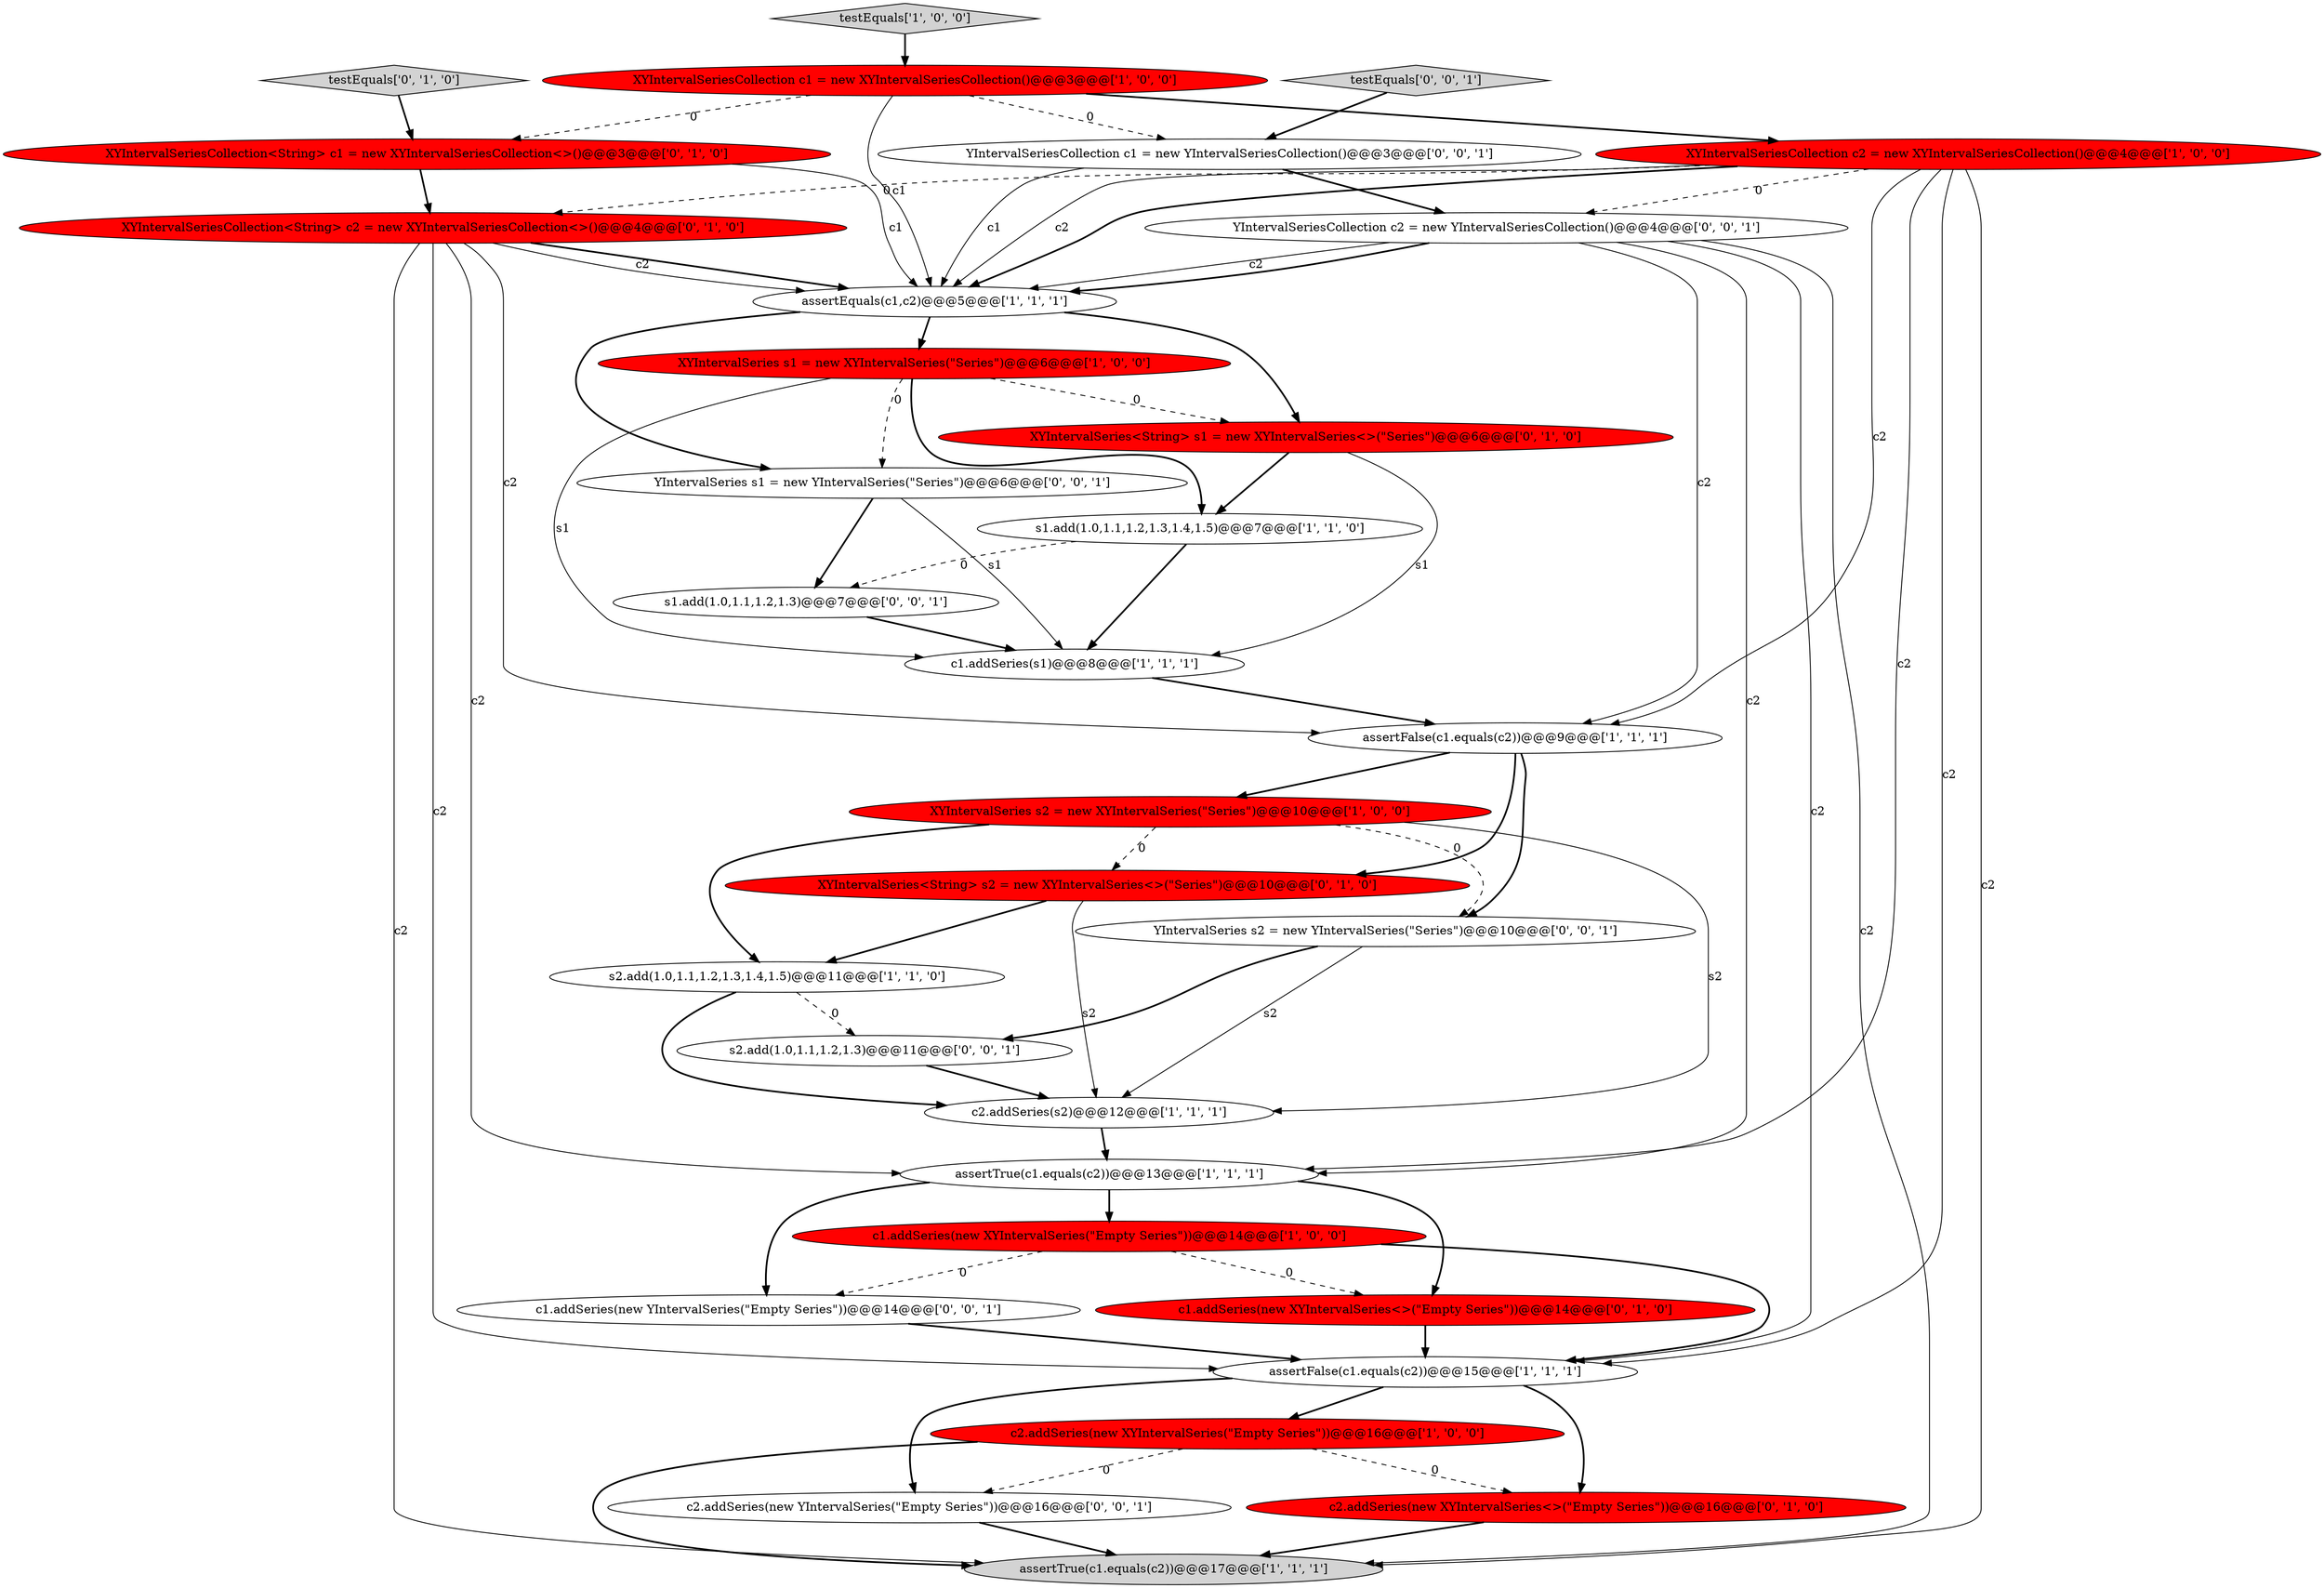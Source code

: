 digraph {
3 [style = filled, label = "s2.add(1.0,1.1,1.2,1.3,1.4,1.5)@@@11@@@['1', '1', '0']", fillcolor = white, shape = ellipse image = "AAA0AAABBB1BBB"];
23 [style = filled, label = "YIntervalSeriesCollection c2 = new YIntervalSeriesCollection()@@@4@@@['0', '0', '1']", fillcolor = white, shape = ellipse image = "AAA0AAABBB3BBB"];
6 [style = filled, label = "assertTrue(c1.equals(c2))@@@13@@@['1', '1', '1']", fillcolor = white, shape = ellipse image = "AAA0AAABBB1BBB"];
11 [style = filled, label = "testEquals['1', '0', '0']", fillcolor = lightgray, shape = diamond image = "AAA0AAABBB1BBB"];
27 [style = filled, label = "s1.add(1.0,1.1,1.2,1.3)@@@7@@@['0', '0', '1']", fillcolor = white, shape = ellipse image = "AAA0AAABBB3BBB"];
12 [style = filled, label = "c1.addSeries(s1)@@@8@@@['1', '1', '1']", fillcolor = white, shape = ellipse image = "AAA0AAABBB1BBB"];
4 [style = filled, label = "XYIntervalSeries s1 = new XYIntervalSeries(\"Series\")@@@6@@@['1', '0', '0']", fillcolor = red, shape = ellipse image = "AAA1AAABBB1BBB"];
17 [style = filled, label = "c2.addSeries(new XYIntervalSeries<>(\"Empty Series\"))@@@16@@@['0', '1', '0']", fillcolor = red, shape = ellipse image = "AAA1AAABBB2BBB"];
28 [style = filled, label = "YIntervalSeriesCollection c1 = new YIntervalSeriesCollection()@@@3@@@['0', '0', '1']", fillcolor = white, shape = ellipse image = "AAA0AAABBB3BBB"];
29 [style = filled, label = "YIntervalSeries s2 = new YIntervalSeries(\"Series\")@@@10@@@['0', '0', '1']", fillcolor = white, shape = ellipse image = "AAA0AAABBB3BBB"];
19 [style = filled, label = "XYIntervalSeriesCollection<String> c2 = new XYIntervalSeriesCollection<>()@@@4@@@['0', '1', '0']", fillcolor = red, shape = ellipse image = "AAA1AAABBB2BBB"];
22 [style = filled, label = "XYIntervalSeriesCollection<String> c1 = new XYIntervalSeriesCollection<>()@@@3@@@['0', '1', '0']", fillcolor = red, shape = ellipse image = "AAA1AAABBB2BBB"];
18 [style = filled, label = "XYIntervalSeries<String> s2 = new XYIntervalSeries<>(\"Series\")@@@10@@@['0', '1', '0']", fillcolor = red, shape = ellipse image = "AAA1AAABBB2BBB"];
24 [style = filled, label = "s2.add(1.0,1.1,1.2,1.3)@@@11@@@['0', '0', '1']", fillcolor = white, shape = ellipse image = "AAA0AAABBB3BBB"];
30 [style = filled, label = "c2.addSeries(new YIntervalSeries(\"Empty Series\"))@@@16@@@['0', '0', '1']", fillcolor = white, shape = ellipse image = "AAA0AAABBB3BBB"];
21 [style = filled, label = "XYIntervalSeries<String> s1 = new XYIntervalSeries<>(\"Series\")@@@6@@@['0', '1', '0']", fillcolor = red, shape = ellipse image = "AAA1AAABBB2BBB"];
31 [style = filled, label = "testEquals['0', '0', '1']", fillcolor = lightgray, shape = diamond image = "AAA0AAABBB3BBB"];
16 [style = filled, label = "testEquals['0', '1', '0']", fillcolor = lightgray, shape = diamond image = "AAA0AAABBB2BBB"];
14 [style = filled, label = "assertEquals(c1,c2)@@@5@@@['1', '1', '1']", fillcolor = white, shape = ellipse image = "AAA0AAABBB1BBB"];
8 [style = filled, label = "assertTrue(c1.equals(c2))@@@17@@@['1', '1', '1']", fillcolor = lightgray, shape = ellipse image = "AAA0AAABBB1BBB"];
20 [style = filled, label = "c1.addSeries(new XYIntervalSeries<>(\"Empty Series\"))@@@14@@@['0', '1', '0']", fillcolor = red, shape = ellipse image = "AAA1AAABBB2BBB"];
0 [style = filled, label = "XYIntervalSeriesCollection c2 = new XYIntervalSeriesCollection()@@@4@@@['1', '0', '0']", fillcolor = red, shape = ellipse image = "AAA1AAABBB1BBB"];
26 [style = filled, label = "c1.addSeries(new YIntervalSeries(\"Empty Series\"))@@@14@@@['0', '0', '1']", fillcolor = white, shape = ellipse image = "AAA0AAABBB3BBB"];
9 [style = filled, label = "XYIntervalSeries s2 = new XYIntervalSeries(\"Series\")@@@10@@@['1', '0', '0']", fillcolor = red, shape = ellipse image = "AAA1AAABBB1BBB"];
2 [style = filled, label = "c1.addSeries(new XYIntervalSeries(\"Empty Series\"))@@@14@@@['1', '0', '0']", fillcolor = red, shape = ellipse image = "AAA1AAABBB1BBB"];
5 [style = filled, label = "s1.add(1.0,1.1,1.2,1.3,1.4,1.5)@@@7@@@['1', '1', '0']", fillcolor = white, shape = ellipse image = "AAA0AAABBB1BBB"];
25 [style = filled, label = "YIntervalSeries s1 = new YIntervalSeries(\"Series\")@@@6@@@['0', '0', '1']", fillcolor = white, shape = ellipse image = "AAA0AAABBB3BBB"];
10 [style = filled, label = "c2.addSeries(s2)@@@12@@@['1', '1', '1']", fillcolor = white, shape = ellipse image = "AAA0AAABBB1BBB"];
1 [style = filled, label = "assertFalse(c1.equals(c2))@@@9@@@['1', '1', '1']", fillcolor = white, shape = ellipse image = "AAA0AAABBB1BBB"];
15 [style = filled, label = "XYIntervalSeriesCollection c1 = new XYIntervalSeriesCollection()@@@3@@@['1', '0', '0']", fillcolor = red, shape = ellipse image = "AAA1AAABBB1BBB"];
7 [style = filled, label = "c2.addSeries(new XYIntervalSeries(\"Empty Series\"))@@@16@@@['1', '0', '0']", fillcolor = red, shape = ellipse image = "AAA1AAABBB1BBB"];
13 [style = filled, label = "assertFalse(c1.equals(c2))@@@15@@@['1', '1', '1']", fillcolor = white, shape = ellipse image = "AAA0AAABBB1BBB"];
24->10 [style = bold, label=""];
17->8 [style = bold, label=""];
18->3 [style = bold, label=""];
14->25 [style = bold, label=""];
20->13 [style = bold, label=""];
6->26 [style = bold, label=""];
2->20 [style = dashed, label="0"];
15->28 [style = dashed, label="0"];
18->10 [style = solid, label="s2"];
27->12 [style = bold, label=""];
0->14 [style = solid, label="c2"];
22->19 [style = bold, label=""];
19->13 [style = solid, label="c2"];
7->17 [style = dashed, label="0"];
0->19 [style = dashed, label="0"];
9->18 [style = dashed, label="0"];
0->6 [style = solid, label="c2"];
0->1 [style = solid, label="c2"];
0->23 [style = dashed, label="0"];
3->24 [style = dashed, label="0"];
23->14 [style = solid, label="c2"];
19->1 [style = solid, label="c2"];
1->18 [style = bold, label=""];
13->30 [style = bold, label=""];
22->14 [style = solid, label="c1"];
29->10 [style = solid, label="s2"];
16->22 [style = bold, label=""];
7->8 [style = bold, label=""];
12->1 [style = bold, label=""];
4->21 [style = dashed, label="0"];
10->6 [style = bold, label=""];
26->13 [style = bold, label=""];
11->15 [style = bold, label=""];
1->9 [style = bold, label=""];
15->22 [style = dashed, label="0"];
2->13 [style = bold, label=""];
6->2 [style = bold, label=""];
23->14 [style = bold, label=""];
0->13 [style = solid, label="c2"];
6->20 [style = bold, label=""];
25->27 [style = bold, label=""];
3->10 [style = bold, label=""];
21->5 [style = bold, label=""];
13->17 [style = bold, label=""];
19->8 [style = solid, label="c2"];
0->14 [style = bold, label=""];
4->25 [style = dashed, label="0"];
5->27 [style = dashed, label="0"];
19->14 [style = bold, label=""];
19->6 [style = solid, label="c2"];
23->6 [style = solid, label="c2"];
23->13 [style = solid, label="c2"];
5->12 [style = bold, label=""];
9->29 [style = dashed, label="0"];
28->23 [style = bold, label=""];
13->7 [style = bold, label=""];
0->8 [style = solid, label="c2"];
23->8 [style = solid, label="c2"];
15->0 [style = bold, label=""];
25->12 [style = solid, label="s1"];
7->30 [style = dashed, label="0"];
9->3 [style = bold, label=""];
28->14 [style = solid, label="c1"];
9->10 [style = solid, label="s2"];
21->12 [style = solid, label="s1"];
31->28 [style = bold, label=""];
30->8 [style = bold, label=""];
1->29 [style = bold, label=""];
23->1 [style = solid, label="c2"];
2->26 [style = dashed, label="0"];
29->24 [style = bold, label=""];
19->14 [style = solid, label="c2"];
4->5 [style = bold, label=""];
14->21 [style = bold, label=""];
15->14 [style = solid, label="c1"];
14->4 [style = bold, label=""];
4->12 [style = solid, label="s1"];
}
